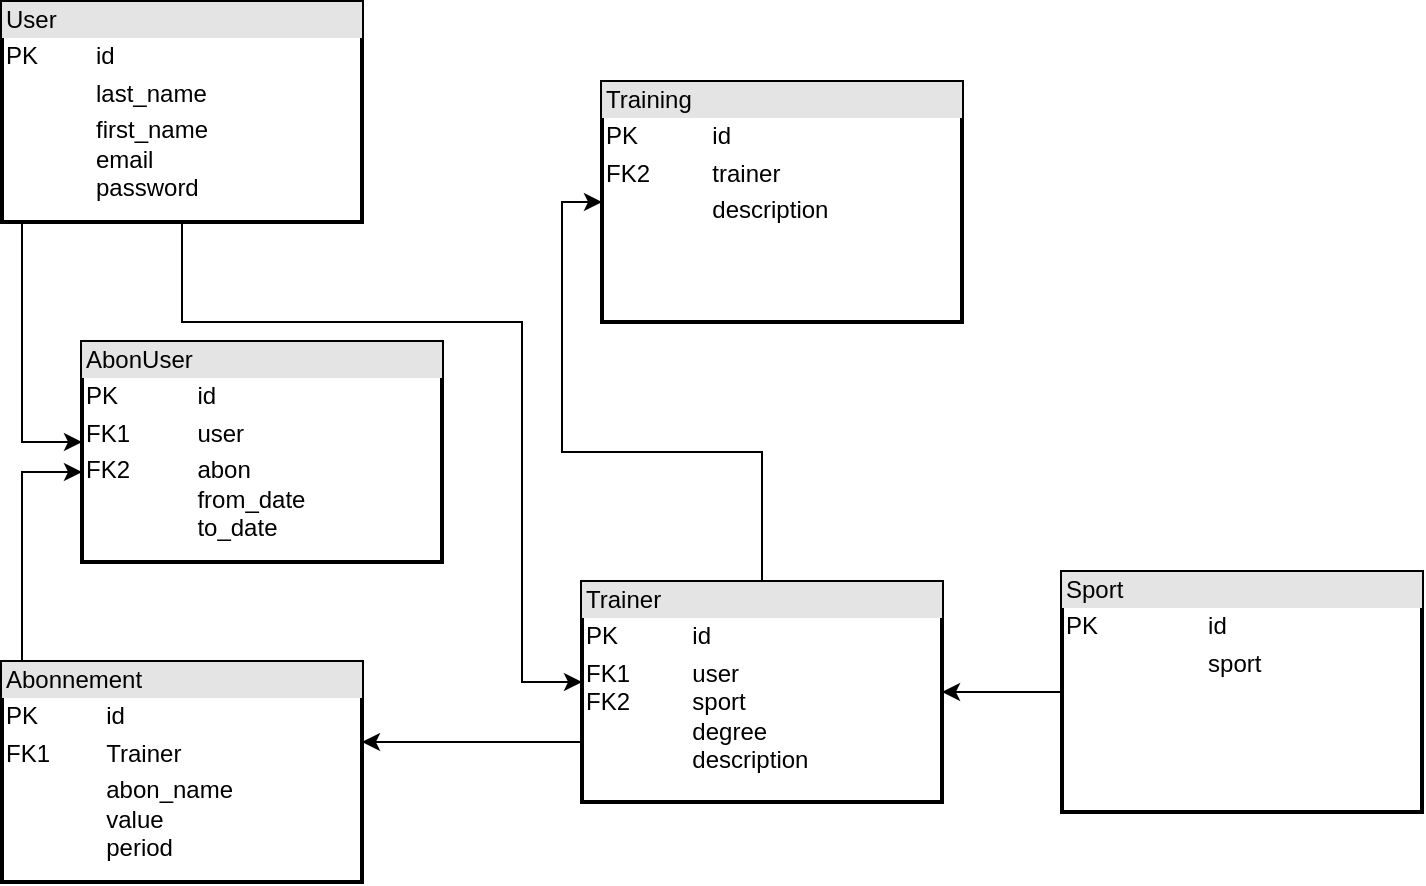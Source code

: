 <mxfile version="20.8.16" type="device"><diagram id="C5RBs43oDa-KdzZeNtuy" name="Page-1"><mxGraphModel dx="1434" dy="843" grid="1" gridSize="10" guides="1" tooltips="1" connect="1" arrows="1" fold="1" page="1" pageScale="1" pageWidth="827" pageHeight="1169" math="0" shadow="0"><root><mxCell id="WIyWlLk6GJQsqaUBKTNV-0"/><mxCell id="WIyWlLk6GJQsqaUBKTNV-1" parent="WIyWlLk6GJQsqaUBKTNV-0"/><mxCell id="3OdRbVFyfGtOdz7495lo-8" style="edgeStyle=orthogonalEdgeStyle;rounded=0;orthogonalLoop=1;jettySize=auto;html=1;" parent="WIyWlLk6GJQsqaUBKTNV-1" source="Ox07fApvP1ipRbBaO448-0" target="Ox07fApvP1ipRbBaO448-3" edge="1"><mxGeometry relative="1" as="geometry"><Array as="points"><mxPoint x="20" y="230"/></Array></mxGeometry></mxCell><mxCell id="3OdRbVFyfGtOdz7495lo-11" value="" style="edgeStyle=orthogonalEdgeStyle;rounded=0;orthogonalLoop=1;jettySize=auto;html=1;" parent="WIyWlLk6GJQsqaUBKTNV-1" source="Ox07fApvP1ipRbBaO448-0" target="3OdRbVFyfGtOdz7495lo-9" edge="1"><mxGeometry relative="1" as="geometry"><mxPoint x="300" y="470" as="targetPoint"/><Array as="points"><mxPoint x="100" y="170"/><mxPoint x="270" y="170"/><mxPoint x="270" y="350"/></Array></mxGeometry></mxCell><mxCell id="Ox07fApvP1ipRbBaO448-0" value="&lt;div style=&quot;box-sizing:border-box;width:100%;background:#e4e4e4;padding:2px;&quot;&gt;User&lt;/div&gt;&lt;table style=&quot;width:100%;font-size:1em;&quot; cellpadding=&quot;2&quot; cellspacing=&quot;0&quot;&gt;&lt;tbody&gt;&lt;tr&gt;&lt;td&gt;PK&lt;/td&gt;&lt;td&gt;id&lt;/td&gt;&lt;/tr&gt;&lt;tr&gt;&lt;td&gt;&lt;br&gt;&lt;/td&gt;&lt;td&gt;last_name&lt;/td&gt;&lt;/tr&gt;&lt;tr&gt;&lt;td&gt;&lt;/td&gt;&lt;td&gt;first_name&lt;br&gt;email&lt;br&gt;password&lt;br&gt;&lt;br&gt;&lt;/td&gt;&lt;/tr&gt;&lt;/tbody&gt;&lt;/table&gt;" style="verticalAlign=top;align=left;overflow=fill;html=1;strokeWidth=2;" parent="WIyWlLk6GJQsqaUBKTNV-1" vertex="1"><mxGeometry x="10" y="10" width="180" height="110" as="geometry"/></mxCell><mxCell id="Ox07fApvP1ipRbBaO448-1" value="&lt;div style=&quot;box-sizing:border-box;width:100%;background:#e4e4e4;padding:2px;&quot;&gt;Training&lt;/div&gt;&lt;table style=&quot;width:100%;font-size:1em;&quot; cellpadding=&quot;2&quot; cellspacing=&quot;0&quot;&gt;&lt;tbody&gt;&lt;tr&gt;&lt;td&gt;PK&lt;/td&gt;&lt;td&gt;id&lt;/td&gt;&lt;/tr&gt;&lt;tr&gt;&lt;td&gt;FK2&lt;br&gt;&lt;/td&gt;&lt;td&gt;trainer&lt;br&gt;&lt;/td&gt;&lt;/tr&gt;&lt;tr&gt;&lt;td&gt;&lt;br&gt;&lt;/td&gt;&lt;td&gt;description&lt;/td&gt;&lt;/tr&gt;&lt;/tbody&gt;&lt;/table&gt;" style="verticalAlign=top;align=left;overflow=fill;html=1;strokeWidth=2;" parent="WIyWlLk6GJQsqaUBKTNV-1" vertex="1"><mxGeometry x="310" y="50" width="180" height="120" as="geometry"/></mxCell><mxCell id="sq3mbQ8qMSiNL-MaS_wv-0" value="" style="edgeStyle=orthogonalEdgeStyle;rounded=0;orthogonalLoop=1;jettySize=auto;html=1;" parent="WIyWlLk6GJQsqaUBKTNV-1" source="Ox07fApvP1ipRbBaO448-2" target="3OdRbVFyfGtOdz7495lo-9" edge="1"><mxGeometry relative="1" as="geometry"/></mxCell><mxCell id="Ox07fApvP1ipRbBaO448-2" value="&lt;div style=&quot;box-sizing:border-box;width:100%;background:#e4e4e4;padding:2px;&quot;&gt;Sport&lt;/div&gt;&lt;table style=&quot;width:100%;font-size:1em;&quot; cellpadding=&quot;2&quot; cellspacing=&quot;0&quot;&gt;&lt;tbody&gt;&lt;tr&gt;&lt;td&gt;PK&lt;/td&gt;&lt;td&gt;id&lt;/td&gt;&lt;/tr&gt;&lt;tr&gt;&lt;td&gt;&lt;br&gt;&lt;/td&gt;&lt;td&gt;sport&lt;/td&gt;&lt;/tr&gt;&lt;/tbody&gt;&lt;/table&gt;&lt;br&gt;" style="verticalAlign=top;align=left;overflow=fill;html=1;strokeWidth=2;" parent="WIyWlLk6GJQsqaUBKTNV-1" vertex="1"><mxGeometry x="540" y="295" width="180" height="120" as="geometry"/></mxCell><mxCell id="Ox07fApvP1ipRbBaO448-3" value="&lt;div style=&quot;box-sizing:border-box;width:100%;background:#e4e4e4;padding:2px;&quot;&gt;AbonUser&lt;/div&gt;&lt;table style=&quot;width:100%;font-size:1em;&quot; cellpadding=&quot;2&quot; cellspacing=&quot;0&quot;&gt;&lt;tbody&gt;&lt;tr&gt;&lt;td&gt;PK&lt;/td&gt;&lt;td&gt;id&lt;/td&gt;&lt;/tr&gt;&lt;tr&gt;&lt;td&gt;FK1&lt;/td&gt;&lt;td&gt;user&lt;/td&gt;&lt;/tr&gt;&lt;tr&gt;&lt;td&gt;FK2&lt;br&gt;&lt;br&gt;&lt;br&gt;&lt;br&gt;&lt;/td&gt;&lt;td&gt;abon&lt;br&gt;from_date&lt;br&gt;to_date&lt;br&gt;&lt;br&gt;&lt;/td&gt;&lt;/tr&gt;&lt;/tbody&gt;&lt;/table&gt;" style="verticalAlign=top;align=left;overflow=fill;html=1;strokeWidth=2;" parent="WIyWlLk6GJQsqaUBKTNV-1" vertex="1"><mxGeometry x="50" y="180" width="180" height="110" as="geometry"/></mxCell><mxCell id="3OdRbVFyfGtOdz7495lo-5" style="edgeStyle=orthogonalEdgeStyle;rounded=0;orthogonalLoop=1;jettySize=auto;html=1;" parent="WIyWlLk6GJQsqaUBKTNV-1" source="Ox07fApvP1ipRbBaO448-4" target="Ox07fApvP1ipRbBaO448-3" edge="1"><mxGeometry relative="1" as="geometry"><Array as="points"><mxPoint x="20" y="245"/></Array></mxGeometry></mxCell><mxCell id="Ox07fApvP1ipRbBaO448-4" value="&lt;div style=&quot;box-sizing:border-box;width:100%;background:#e4e4e4;padding:2px;&quot;&gt;Abonnement&lt;/div&gt;&lt;table style=&quot;width:100%;font-size:1em;&quot; cellpadding=&quot;2&quot; cellspacing=&quot;0&quot;&gt;&lt;tbody&gt;&lt;tr&gt;&lt;td&gt;PK&lt;/td&gt;&lt;td&gt;id&lt;/td&gt;&lt;/tr&gt;&lt;tr&gt;&lt;td&gt;FK1&lt;br&gt;&lt;/td&gt;&lt;td&gt;Trainer&lt;/td&gt;&lt;/tr&gt;&lt;tr&gt;&lt;td&gt;&lt;/td&gt;&lt;td&gt;abon_name&lt;br&gt;value&lt;br&gt;period&lt;/td&gt;&lt;/tr&gt;&lt;/tbody&gt;&lt;/table&gt;" style="verticalAlign=top;align=left;overflow=fill;html=1;strokeWidth=2;" parent="WIyWlLk6GJQsqaUBKTNV-1" vertex="1"><mxGeometry x="10" y="340" width="180" height="110" as="geometry"/></mxCell><mxCell id="3OdRbVFyfGtOdz7495lo-10" value="" style="edgeStyle=orthogonalEdgeStyle;rounded=0;orthogonalLoop=1;jettySize=auto;html=1;" parent="WIyWlLk6GJQsqaUBKTNV-1" source="3OdRbVFyfGtOdz7495lo-9" target="Ox07fApvP1ipRbBaO448-4" edge="1"><mxGeometry relative="1" as="geometry"><Array as="points"><mxPoint x="290" y="380"/><mxPoint x="290" y="380"/></Array></mxGeometry></mxCell><mxCell id="3OdRbVFyfGtOdz7495lo-13" value="" style="edgeStyle=orthogonalEdgeStyle;rounded=0;orthogonalLoop=1;jettySize=auto;html=1;entryX=0;entryY=0.5;entryDx=0;entryDy=0;" parent="WIyWlLk6GJQsqaUBKTNV-1" source="3OdRbVFyfGtOdz7495lo-9" target="Ox07fApvP1ipRbBaO448-1" edge="1"><mxGeometry relative="1" as="geometry"/></mxCell><mxCell id="3OdRbVFyfGtOdz7495lo-9" value="&lt;div style=&quot;box-sizing:border-box;width:100%;background:#e4e4e4;padding:2px;&quot;&gt;Trainer&lt;/div&gt;&lt;table style=&quot;width:100%;font-size:1em;&quot; cellpadding=&quot;2&quot; cellspacing=&quot;0&quot;&gt;&lt;tbody&gt;&lt;tr&gt;&lt;td&gt;PK&lt;/td&gt;&lt;td&gt;id&lt;/td&gt;&lt;/tr&gt;&lt;tr&gt;&lt;td&gt;FK1&lt;br&gt;FK2&lt;br&gt;&lt;br&gt;&lt;br&gt;&lt;br&gt;&lt;/td&gt;&lt;td&gt;user&lt;br&gt;sport&lt;br&gt;degree&lt;br&gt;description&lt;br&gt;&lt;br&gt;&lt;/td&gt;&lt;/tr&gt;&lt;/tbody&gt;&lt;/table&gt;" style="verticalAlign=top;align=left;overflow=fill;html=1;strokeWidth=2;" parent="WIyWlLk6GJQsqaUBKTNV-1" vertex="1"><mxGeometry x="300" y="300" width="180" height="110" as="geometry"/></mxCell></root></mxGraphModel></diagram></mxfile>